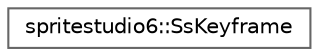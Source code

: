 digraph "Graphical Class Hierarchy"
{
 // LATEX_PDF_SIZE
  bgcolor="transparent";
  edge [fontname=Helvetica,fontsize=10,labelfontname=Helvetica,labelfontsize=10];
  node [fontname=Helvetica,fontsize=10,shape=box,height=0.2,width=0.4];
  rankdir="LR";
  Node0 [id="Node000000",label="spritestudio6::SsKeyframe",height=0.2,width=0.4,color="grey40", fillcolor="white", style="filled",URL="$classspritestudio6_1_1_ss_keyframe.html",tooltip=" "];
}
